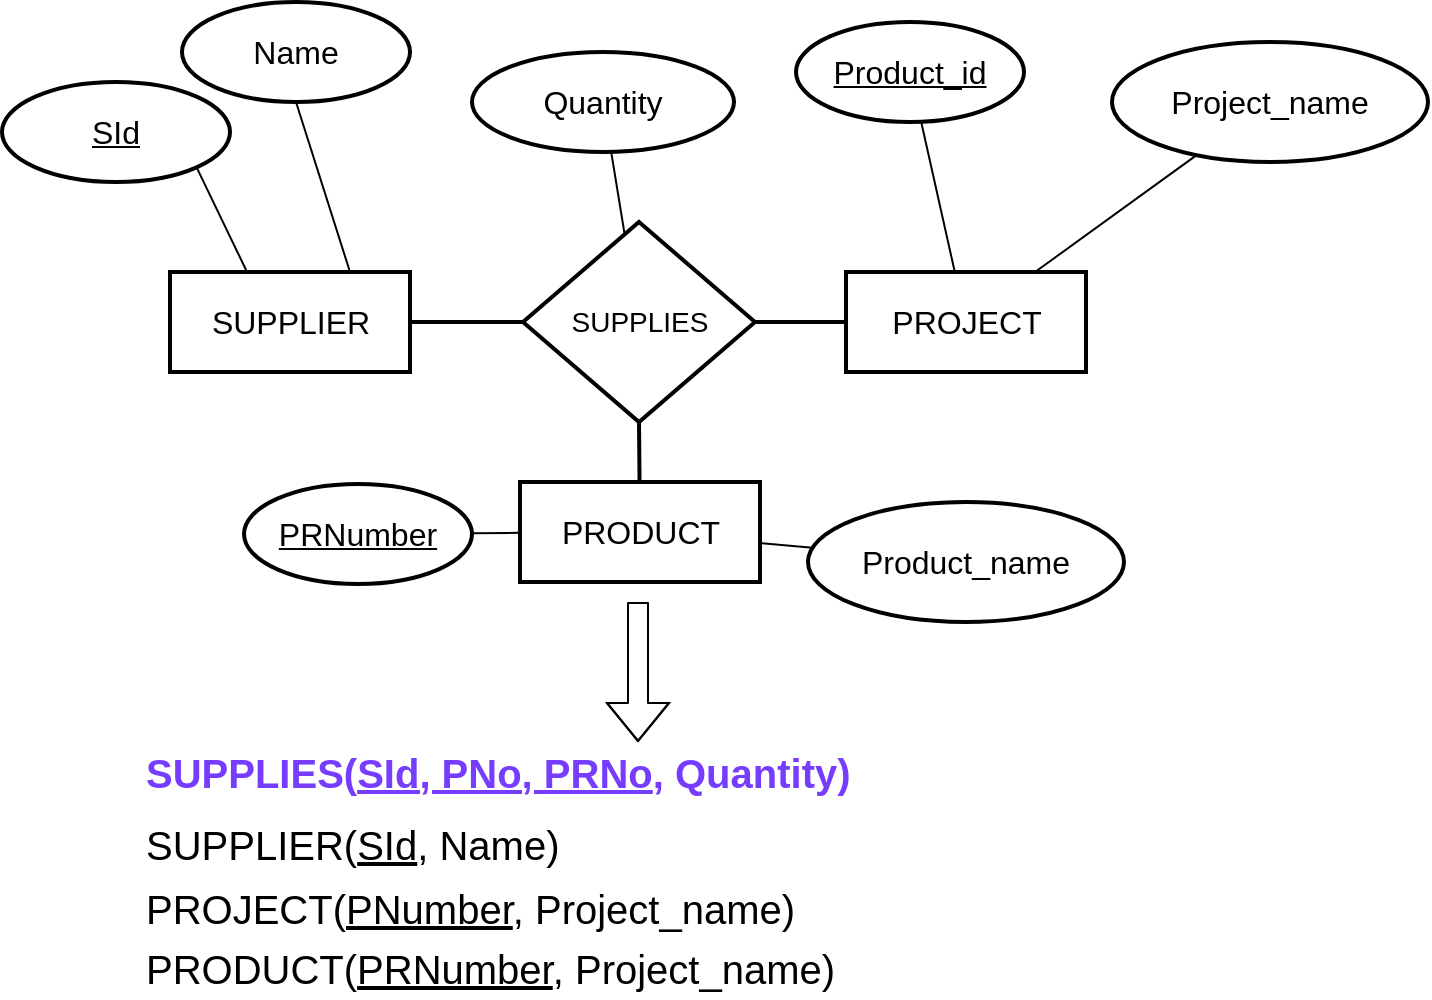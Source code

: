 <mxfile version="12.2.2" type="device" pages="1"><diagram id="xQ2Ufq9PnqMFeNz4wZim" name="Page-1"><mxGraphModel dx="1092" dy="989" grid="1" gridSize="10" guides="1" tooltips="1" connect="1" arrows="1" fold="1" page="1" pageScale="1" pageWidth="827" pageHeight="1169" math="0" shadow="0"><root><mxCell id="0"/><mxCell id="1" parent="0"/><mxCell id="yVpLkVPkTYECUh8DkX4--90" value="SUPPLIER" style="html=1;fillColor=none;fontSize=16;strokeWidth=2;" parent="1" vertex="1"><mxGeometry x="94" y="175" width="120" height="50" as="geometry"/></mxCell><mxCell id="yVpLkVPkTYECUh8DkX4--91" value="PROJECT" style="html=1;fillColor=none;fontSize=16;strokeWidth=2;" parent="1" vertex="1"><mxGeometry x="432" y="175" width="120" height="50" as="geometry"/></mxCell><mxCell id="yVpLkVPkTYECUh8DkX4--93" value="SUPPLIES" style="shape=rhombus;strokeWidth=2;fontSize=17;perimeter=rhombusPerimeter;whiteSpace=wrap;html=1;align=center;fontSize=14;fillColor=none;" parent="1" vertex="1"><mxGeometry x="270.5" y="150" width="116" height="100" as="geometry"/></mxCell><mxCell id="yVpLkVPkTYECUh8DkX4--95" value="" style="endArrow=none;html=1;entryX=0;entryY=0.5;entryDx=0;entryDy=0;endFill=0;strokeWidth=2;" parent="1" source="yVpLkVPkTYECUh8DkX4--93" target="yVpLkVPkTYECUh8DkX4--91" edge="1"><mxGeometry width="50" height="50" relative="1" as="geometry"><mxPoint x="380" y="200" as="sourcePoint"/><mxPoint x="286" y="210" as="targetPoint"/></mxGeometry></mxCell><mxCell id="yVpLkVPkTYECUh8DkX4--98" value="Quantity" style="ellipse;whiteSpace=wrap;html=1;strokeWidth=2;fillColor=none;fontSize=16;" parent="1" vertex="1"><mxGeometry x="245" y="65" width="131" height="50" as="geometry"/></mxCell><mxCell id="PgpCpTxEGu4RVDJ2l71C-1" value="" style="shape=flexArrow;endArrow=classic;html=1;" parent="1" edge="1"><mxGeometry width="50" height="50" relative="1" as="geometry"><mxPoint x="328" y="340" as="sourcePoint"/><mxPoint x="328" y="410" as="targetPoint"/><Array as="points"><mxPoint x="328" y="350"/></Array></mxGeometry></mxCell><mxCell id="PgpCpTxEGu4RVDJ2l71C-2" value="SUPPLIER(&lt;u&gt;SId&lt;/u&gt;, Name)" style="text;html=1;strokeColor=none;fillColor=none;align=left;verticalAlign=middle;whiteSpace=wrap;rounded=0;fontSize=20;" parent="1" vertex="1"><mxGeometry x="80" y="446" width="540" height="30" as="geometry"/></mxCell><mxCell id="PgpCpTxEGu4RVDJ2l71C-5" value="SId" style="ellipse;whiteSpace=wrap;html=1;strokeWidth=2;fillColor=none;fontSize=16;fontStyle=4" parent="1" vertex="1"><mxGeometry x="10" y="80" width="114" height="50" as="geometry"/></mxCell><mxCell id="PgpCpTxEGu4RVDJ2l71C-6" value="" style="endArrow=none;html=1;exitX=0.75;exitY=0;exitDx=0;exitDy=0;entryX=0.5;entryY=1;entryDx=0;entryDy=0;" parent="1" source="yVpLkVPkTYECUh8DkX4--90" target="PgpCpTxEGu4RVDJ2l71C-7" edge="1"><mxGeometry width="50" height="50" relative="1" as="geometry"><mxPoint x="149" y="175" as="sourcePoint"/><mxPoint x="199" y="125" as="targetPoint"/></mxGeometry></mxCell><mxCell id="PgpCpTxEGu4RVDJ2l71C-7" value="Name" style="ellipse;whiteSpace=wrap;html=1;strokeWidth=2;fillColor=none;fontSize=16;" parent="1" vertex="1"><mxGeometry x="100" y="40" width="114" height="50" as="geometry"/></mxCell><mxCell id="PgpCpTxEGu4RVDJ2l71C-8" value="" style="endArrow=none;html=1;exitX=0.317;exitY=-0.02;exitDx=0;exitDy=0;entryX=1;entryY=1;entryDx=0;entryDy=0;exitPerimeter=0;" parent="1" source="yVpLkVPkTYECUh8DkX4--90" target="PgpCpTxEGu4RVDJ2l71C-5" edge="1"><mxGeometry width="50" height="50" relative="1" as="geometry"><mxPoint x="200" y="185" as="sourcePoint"/><mxPoint x="222" y="130" as="targetPoint"/></mxGeometry></mxCell><mxCell id="PgpCpTxEGu4RVDJ2l71C-9" value="" style="endArrow=none;html=1;" parent="1" source="yVpLkVPkTYECUh8DkX4--93" target="yVpLkVPkTYECUh8DkX4--98" edge="1"><mxGeometry width="50" height="50" relative="1" as="geometry"><mxPoint x="148.04" y="184" as="sourcePoint"/><mxPoint x="107.305" y="132.678" as="targetPoint"/></mxGeometry></mxCell><mxCell id="PgpCpTxEGu4RVDJ2l71C-10" value="Product_id" style="ellipse;whiteSpace=wrap;html=1;strokeWidth=2;fillColor=none;fontSize=16;fontStyle=4" parent="1" vertex="1"><mxGeometry x="407" y="50" width="114" height="50" as="geometry"/></mxCell><mxCell id="PgpCpTxEGu4RVDJ2l71C-11" value="Project_name" style="ellipse;whiteSpace=wrap;html=1;strokeWidth=2;fillColor=none;fontSize=16;" parent="1" vertex="1"><mxGeometry x="565" y="60" width="158" height="60" as="geometry"/></mxCell><mxCell id="PgpCpTxEGu4RVDJ2l71C-12" value="" style="endArrow=none;html=1;" parent="1" source="yVpLkVPkTYECUh8DkX4--91" target="PgpCpTxEGu4RVDJ2l71C-11" edge="1"><mxGeometry width="50" height="50" relative="1" as="geometry"><mxPoint x="653" y="227.5" as="sourcePoint"/><mxPoint x="610" y="143" as="targetPoint"/></mxGeometry></mxCell><mxCell id="PgpCpTxEGu4RVDJ2l71C-13" value="" style="endArrow=none;html=1;" parent="1" source="yVpLkVPkTYECUh8DkX4--91" target="PgpCpTxEGu4RVDJ2l71C-10" edge="1"><mxGeometry width="50" height="50" relative="1" as="geometry"><mxPoint x="553.754" y="185" as="sourcePoint"/><mxPoint x="620" y="153" as="targetPoint"/></mxGeometry></mxCell><mxCell id="PgpCpTxEGu4RVDJ2l71C-16" value="&lt;font color=&quot;#773dff&quot; style=&quot;font-weight: bold&quot;&gt;SUPPLIES(&lt;u&gt;SId, PNo, PRNo&lt;/u&gt;, Quantity)&amp;nbsp;&lt;/font&gt;" style="text;html=1;strokeColor=none;fillColor=none;align=left;verticalAlign=middle;whiteSpace=wrap;rounded=0;fontSize=20;" parent="1" vertex="1"><mxGeometry x="80" y="410" width="469" height="30" as="geometry"/></mxCell><mxCell id="PgpCpTxEGu4RVDJ2l71C-17" value="PROJECT(&lt;u&gt;PNumber&lt;/u&gt;, Project_name)" style="text;html=1;strokeColor=none;fillColor=none;align=left;verticalAlign=middle;whiteSpace=wrap;rounded=0;fontSize=20;" parent="1" vertex="1"><mxGeometry x="80" y="478" width="540" height="30" as="geometry"/></mxCell><mxCell id="03wYJHT7MtfsbIcvJZcF-2" value="PRODUCT" style="html=1;fillColor=none;fontSize=16;strokeWidth=2;" parent="1" vertex="1"><mxGeometry x="269" y="280" width="120" height="50" as="geometry"/></mxCell><mxCell id="03wYJHT7MtfsbIcvJZcF-3" value="PRNumber" style="ellipse;whiteSpace=wrap;html=1;strokeWidth=2;fillColor=none;fontSize=16;fontStyle=4" parent="1" vertex="1"><mxGeometry x="131" y="281" width="114" height="50" as="geometry"/></mxCell><mxCell id="03wYJHT7MtfsbIcvJZcF-4" value="Product_name" style="ellipse;whiteSpace=wrap;html=1;strokeWidth=2;fillColor=none;fontSize=16;" parent="1" vertex="1"><mxGeometry x="413" y="290" width="158" height="60" as="geometry"/></mxCell><mxCell id="03wYJHT7MtfsbIcvJZcF-5" value="" style="endArrow=none;html=1;" parent="1" source="03wYJHT7MtfsbIcvJZcF-2" target="03wYJHT7MtfsbIcvJZcF-4" edge="1"><mxGeometry width="50" height="50" relative="1" as="geometry"><mxPoint x="495" y="327.5" as="sourcePoint"/><mxPoint x="452" y="243" as="targetPoint"/></mxGeometry></mxCell><mxCell id="03wYJHT7MtfsbIcvJZcF-6" value="" style="endArrow=none;html=1;" parent="1" source="03wYJHT7MtfsbIcvJZcF-2" target="03wYJHT7MtfsbIcvJZcF-3" edge="1"><mxGeometry width="50" height="50" relative="1" as="geometry"><mxPoint x="395.754" y="285" as="sourcePoint"/><mxPoint x="462" y="253" as="targetPoint"/></mxGeometry></mxCell><mxCell id="03wYJHT7MtfsbIcvJZcF-8" value="" style="endArrow=none;html=1;endFill=0;strokeWidth=2;exitX=0.5;exitY=1;exitDx=0;exitDy=0;" parent="1" source="yVpLkVPkTYECUh8DkX4--93" target="03wYJHT7MtfsbIcvJZcF-2" edge="1"><mxGeometry width="50" height="50" relative="1" as="geometry"><mxPoint x="327" y="240" as="sourcePoint"/><mxPoint x="442" y="210" as="targetPoint"/></mxGeometry></mxCell><mxCell id="03wYJHT7MtfsbIcvJZcF-9" value="" style="endArrow=none;html=1;endFill=0;strokeWidth=2;" parent="1" target="yVpLkVPkTYECUh8DkX4--93" edge="1"><mxGeometry width="50" height="50" relative="1" as="geometry"><mxPoint x="214" y="200" as="sourcePoint"/><mxPoint x="259.5" y="200" as="targetPoint"/></mxGeometry></mxCell><mxCell id="03wYJHT7MtfsbIcvJZcF-10" value="PRODUCT(&lt;u&gt;PRNumber&lt;/u&gt;, Project_name)" style="text;html=1;strokeColor=none;fillColor=none;align=left;verticalAlign=middle;whiteSpace=wrap;rounded=0;fontSize=20;" parent="1" vertex="1"><mxGeometry x="80" y="508" width="540" height="30" as="geometry"/></mxCell></root></mxGraphModel></diagram></mxfile>